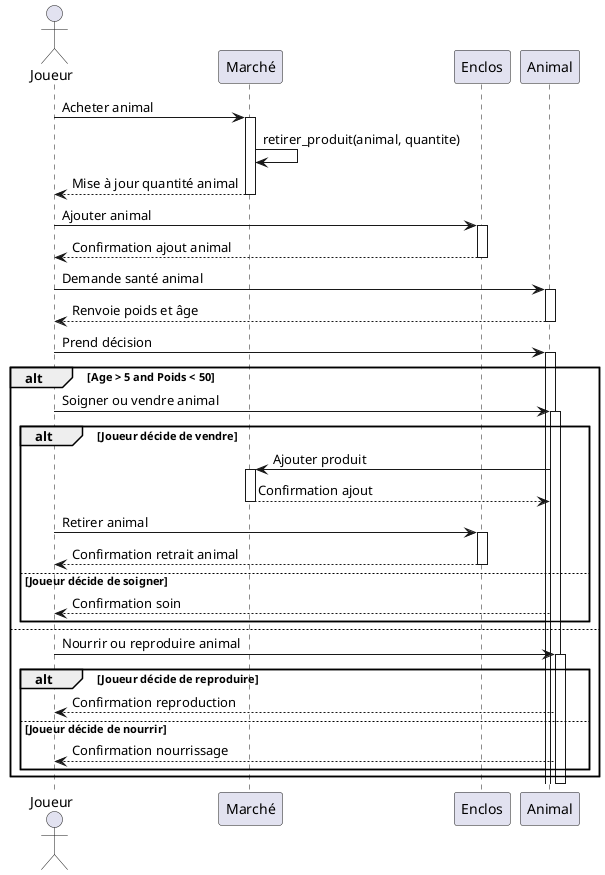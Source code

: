 @startuml

actor Joueur
participant "Marché" as Marche
participant "Enclos" as Enclos
participant "Animal" as System

Joueur -> Marche: Acheter animal
activate Marche
Marche -> Marche: retirer_produit(animal, quantite)
Marche --> Joueur: Mise à jour quantité animal
deactivate Marche

Joueur -> Enclos: Ajouter animal
activate Enclos
Enclos --> Joueur: Confirmation ajout animal
deactivate Enclos

Joueur -> System: Demande santé animal
activate System
System --> Joueur: Renvoie poids et âge
deactivate System

Joueur -> System: Prend décision
activate System
alt Age > 5 and Poids < 50
    Joueur -> System: Soigner ou vendre animal
    activate System
    alt Joueur décide de vendre
        System -> Marche: Ajouter produit
        activate Marche
        Marche --> System: Confirmation ajout
        deactivate Marche
        Joueur -> Enclos: Retirer animal
        activate Enclos
        Enclos --> Joueur: Confirmation retrait animal
        deactivate Enclos
    else Joueur décide de soigner
        System --> Joueur: Confirmation soin
    end
else
    Joueur -> System: Nourrir ou reproduire animal
    activate System
    alt Joueur décide de reproduire
        System --> Joueur: Confirmation reproduction
    else Joueur décide de nourrir
        System --> Joueur: Confirmation nourrissage
    end
end
deactivate System

@enduml